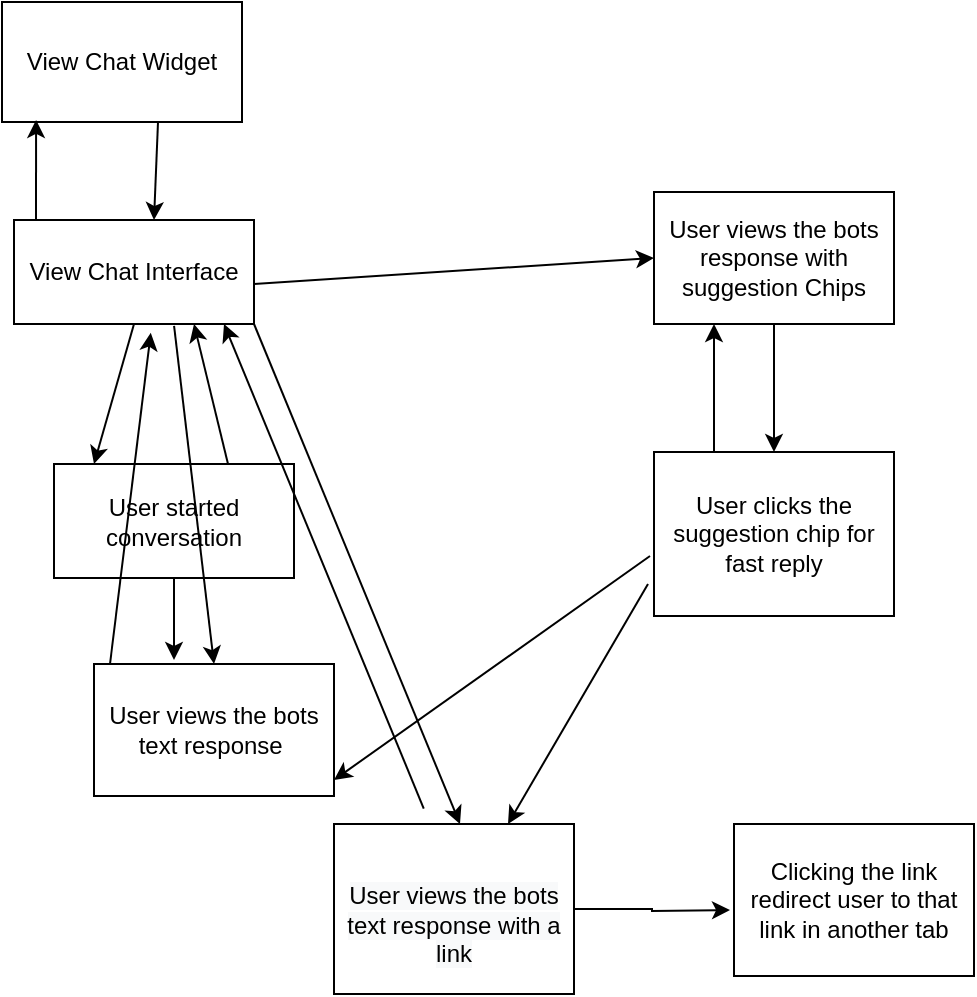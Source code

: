 <mxfile version="13.7.1" type="device"><diagram id="prtHgNgQTEPvFCAcTncT" name="Page-1"><mxGraphModel dx="868" dy="801" grid="0" gridSize="10" guides="1" tooltips="1" connect="1" arrows="1" fold="1" page="0" pageScale="1" pageWidth="827" pageHeight="1169" math="0" shadow="0"><root><mxCell id="0"/><mxCell id="1" parent="0"/><mxCell id="0moUTZhjZ6b9t34no7xB-1" value="View Chat Interface" style="rounded=0;whiteSpace=wrap;html=1;" parent="1" vertex="1"><mxGeometry x="120" y="58" width="120" height="52" as="geometry"/></mxCell><mxCell id="0moUTZhjZ6b9t34no7xB-18" style="edgeStyle=orthogonalEdgeStyle;rounded=0;orthogonalLoop=1;jettySize=auto;html=1;entryX=0.5;entryY=0;entryDx=0;entryDy=0;" parent="1" source="0moUTZhjZ6b9t34no7xB-2" target="0moUTZhjZ6b9t34no7xB-9" edge="1"><mxGeometry relative="1" as="geometry"/></mxCell><mxCell id="0moUTZhjZ6b9t34no7xB-2" value="User views the bots response with suggestion Chips" style="rounded=0;whiteSpace=wrap;html=1;" parent="1" vertex="1"><mxGeometry x="440" y="44" width="120" height="66" as="geometry"/></mxCell><mxCell id="0moUTZhjZ6b9t34no7xB-24" style="edgeStyle=orthogonalEdgeStyle;rounded=0;orthogonalLoop=1;jettySize=auto;html=1;" parent="1" source="0moUTZhjZ6b9t34no7xB-3" edge="1"><mxGeometry relative="1" as="geometry"><mxPoint x="478" y="403" as="targetPoint"/></mxGeometry></mxCell><mxCell id="0moUTZhjZ6b9t34no7xB-3" value="&lt;br&gt;&lt;span style=&quot;color: rgb(0 , 0 , 0) ; font-family: &amp;#34;helvetica&amp;#34; ; font-size: 12px ; font-style: normal ; font-weight: 400 ; letter-spacing: normal ; text-align: center ; text-indent: 0px ; text-transform: none ; word-spacing: 0px ; background-color: rgb(248 , 249 , 250) ; display: inline ; float: none&quot;&gt;User views the bots text response with a link&lt;/span&gt;" style="rounded=0;whiteSpace=wrap;html=1;" parent="1" vertex="1"><mxGeometry x="280" y="360" width="120" height="85" as="geometry"/></mxCell><mxCell id="0moUTZhjZ6b9t34no7xB-4" value="User views the bots text response&amp;nbsp;" style="rounded=0;whiteSpace=wrap;html=1;" parent="1" vertex="1"><mxGeometry x="160" y="280" width="120" height="66" as="geometry"/></mxCell><mxCell id="0moUTZhjZ6b9t34no7xB-22" style="edgeStyle=orthogonalEdgeStyle;rounded=0;orthogonalLoop=1;jettySize=auto;html=1;" parent="1" source="0moUTZhjZ6b9t34no7xB-5" edge="1"><mxGeometry relative="1" as="geometry"><mxPoint x="200" y="278" as="targetPoint"/><Array as="points"><mxPoint x="200" y="272"/><mxPoint x="200" y="272"/></Array></mxGeometry></mxCell><mxCell id="0moUTZhjZ6b9t34no7xB-5" value="User started conversation" style="rounded=0;whiteSpace=wrap;html=1;" parent="1" vertex="1"><mxGeometry x="140" y="180" width="120" height="57" as="geometry"/></mxCell><mxCell id="0moUTZhjZ6b9t34no7xB-6" style="edgeStyle=orthogonalEdgeStyle;rounded=0;orthogonalLoop=1;jettySize=auto;html=1;exitX=0.5;exitY=1;exitDx=0;exitDy=0;" parent="1" source="0moUTZhjZ6b9t34no7xB-1" target="0moUTZhjZ6b9t34no7xB-1" edge="1"><mxGeometry relative="1" as="geometry"/></mxCell><mxCell id="0moUTZhjZ6b9t34no7xB-8" value="Clicking the link redirect user to that link in another tab" style="rounded=0;whiteSpace=wrap;html=1;" parent="1" vertex="1"><mxGeometry x="480" y="360" width="120" height="76" as="geometry"/></mxCell><mxCell id="0moUTZhjZ6b9t34no7xB-9" value="User clicks the suggestion chip for fast reply" style="rounded=0;whiteSpace=wrap;html=1;" parent="1" vertex="1"><mxGeometry x="440" y="174" width="120" height="82" as="geometry"/></mxCell><mxCell id="0moUTZhjZ6b9t34no7xB-10" value="" style="endArrow=classic;html=1;exitX=0.5;exitY=1;exitDx=0;exitDy=0;" parent="1" source="0moUTZhjZ6b9t34no7xB-1" edge="1"><mxGeometry width="50" height="50" relative="1" as="geometry"><mxPoint x="210" y="130" as="sourcePoint"/><mxPoint x="160" y="180" as="targetPoint"/></mxGeometry></mxCell><mxCell id="0moUTZhjZ6b9t34no7xB-11" value="" style="endArrow=classic;html=1;exitX=0.667;exitY=1.019;exitDx=0;exitDy=0;exitPerimeter=0;entryX=0.5;entryY=0;entryDx=0;entryDy=0;" parent="1" source="0moUTZhjZ6b9t34no7xB-1" target="0moUTZhjZ6b9t34no7xB-4" edge="1"><mxGeometry width="50" height="50" relative="1" as="geometry"><mxPoint x="200" y="125" as="sourcePoint"/><mxPoint x="260" y="280" as="targetPoint"/></mxGeometry></mxCell><mxCell id="0moUTZhjZ6b9t34no7xB-13" value="" style="endArrow=classic;html=1;exitX=0.374;exitY=-0.091;exitDx=0;exitDy=0;exitPerimeter=0;" parent="1" source="0moUTZhjZ6b9t34no7xB-3" edge="1"><mxGeometry width="50" height="50" relative="1" as="geometry"><mxPoint x="320" y="350" as="sourcePoint"/><mxPoint x="225" y="110" as="targetPoint"/></mxGeometry></mxCell><mxCell id="0moUTZhjZ6b9t34no7xB-14" value="" style="endArrow=classic;html=1;entryX=0;entryY=0.5;entryDx=0;entryDy=0;" parent="1" target="0moUTZhjZ6b9t34no7xB-2" edge="1"><mxGeometry width="50" height="50" relative="1" as="geometry"><mxPoint x="240" y="90" as="sourcePoint"/><mxPoint x="290" y="40" as="targetPoint"/></mxGeometry></mxCell><mxCell id="0moUTZhjZ6b9t34no7xB-15" value="" style="endArrow=classic;html=1;entryX=0.57;entryY=1.084;entryDx=0;entryDy=0;entryPerimeter=0;" parent="1" target="0moUTZhjZ6b9t34no7xB-1" edge="1"><mxGeometry width="50" height="50" relative="1" as="geometry"><mxPoint x="168" y="280" as="sourcePoint"/><mxPoint x="218" y="230" as="targetPoint"/></mxGeometry></mxCell><mxCell id="0moUTZhjZ6b9t34no7xB-16" value="" style="endArrow=classic;html=1;entryX=0.75;entryY=1;entryDx=0;entryDy=0;" parent="1" target="0moUTZhjZ6b9t34no7xB-1" edge="1"><mxGeometry width="50" height="50" relative="1" as="geometry"><mxPoint x="227" y="180" as="sourcePoint"/><mxPoint x="277" y="130" as="targetPoint"/></mxGeometry></mxCell><mxCell id="0moUTZhjZ6b9t34no7xB-19" value="" style="endArrow=classic;html=1;" parent="1" edge="1"><mxGeometry width="50" height="50" relative="1" as="geometry"><mxPoint x="437" y="240" as="sourcePoint"/><mxPoint x="367" y="360" as="targetPoint"/></mxGeometry></mxCell><mxCell id="0moUTZhjZ6b9t34no7xB-20" value="" style="endArrow=classic;html=1;" parent="1" edge="1"><mxGeometry width="50" height="50" relative="1" as="geometry"><mxPoint x="438" y="226" as="sourcePoint"/><mxPoint x="280" y="338" as="targetPoint"/></mxGeometry></mxCell><mxCell id="0moUTZhjZ6b9t34no7xB-21" value="" style="endArrow=classic;html=1;entryX=0.25;entryY=1;entryDx=0;entryDy=0;exitX=0.25;exitY=0;exitDx=0;exitDy=0;" parent="1" source="0moUTZhjZ6b9t34no7xB-9" target="0moUTZhjZ6b9t34no7xB-2" edge="1"><mxGeometry width="50" height="50" relative="1" as="geometry"><mxPoint x="447" y="174" as="sourcePoint"/><mxPoint x="497" y="124" as="targetPoint"/></mxGeometry></mxCell><mxCell id="0moUTZhjZ6b9t34no7xB-27" value="Text" style="text;html=1;align=center;verticalAlign=middle;resizable=0;points=[];autosize=1;" parent="1" vertex="1"><mxGeometry x="171" y="-7" width="40" height="20" as="geometry"/></mxCell><mxCell id="0moUTZhjZ6b9t34no7xB-28" value="View Chat Widget" style="rounded=0;whiteSpace=wrap;html=1;" parent="1" vertex="1"><mxGeometry x="114" y="-51" width="120" height="60" as="geometry"/></mxCell><mxCell id="0moUTZhjZ6b9t34no7xB-31" value="" style="endArrow=classic;html=1;entryX=0.142;entryY=0.983;entryDx=0;entryDy=0;entryPerimeter=0;" parent="1" target="0moUTZhjZ6b9t34no7xB-28" edge="1"><mxGeometry width="50" height="50" relative="1" as="geometry"><mxPoint x="131" y="58" as="sourcePoint"/><mxPoint x="181" y="8" as="targetPoint"/></mxGeometry></mxCell><mxCell id="0moUTZhjZ6b9t34no7xB-32" value="" style="endArrow=classic;html=1;entryX=0.65;entryY=1.001;entryDx=0;entryDy=0;entryPerimeter=0;exitX=0.65;exitY=1.001;exitDx=0;exitDy=0;exitPerimeter=0;" parent="1" source="0moUTZhjZ6b9t34no7xB-28" edge="1"><mxGeometry width="50" height="50" relative="1" as="geometry"><mxPoint x="240" y="8" as="sourcePoint"/><mxPoint x="190" y="58" as="targetPoint"/></mxGeometry></mxCell><mxCell id="u2BcExFf8e-DLL1J6JXH-1" value="" style="endArrow=classic;html=1;entryX=1;entryY=1;entryDx=0;entryDy=0;exitX=1;exitY=1;exitDx=0;exitDy=0;" edge="1" parent="1" source="0moUTZhjZ6b9t34no7xB-1"><mxGeometry width="50" height="50" relative="1" as="geometry"><mxPoint x="393" y="310" as="sourcePoint"/><mxPoint x="343" y="360" as="targetPoint"/></mxGeometry></mxCell></root></mxGraphModel></diagram></mxfile>